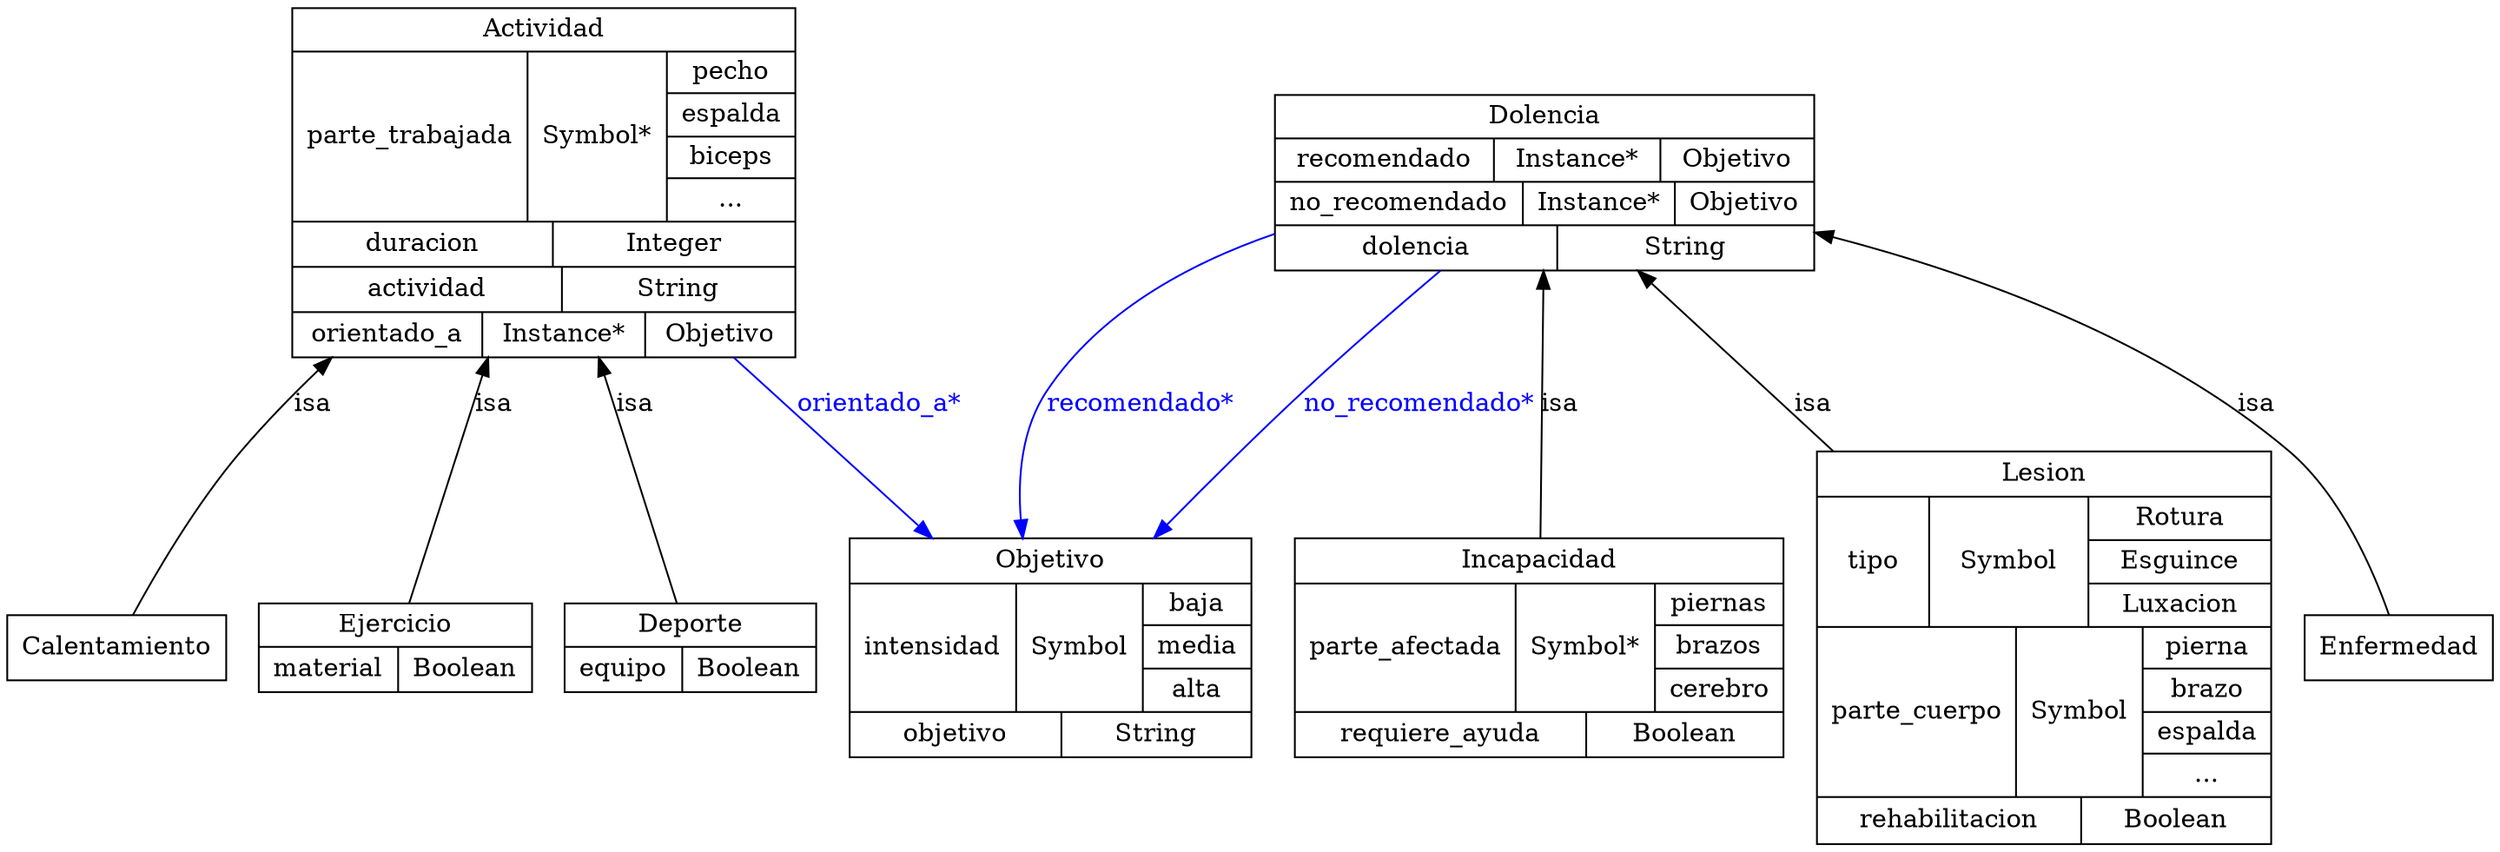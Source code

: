 digraph Practica {
	node [label="\N"];
	graph [bb="0,0,1142,464"];
	Calentamiento [label=Calentamiento, shape=box, color="0.0,0.0,0.0", fontcolor="0.0,0.0,0.0", pos="47,109", width="1.3056", height="0.5"];
	Actividad [label="{Actividad|{parte_trabajada|Symbol*|{pecho|espalda|biceps|...}}|{duracion|Integer}|{actividad|String}|{orientado_a|Instance*|{Objetivo\
}}}", shape=record, color="0.0,0.0,0.0", fontcolor="0.0,0.0,0.0", pos="240,367", rects="126,439,354,463 126,343,228,439 228,343,295,439 295,415,354,439 295,391,354,415 295,367,354,391 295,343,354,367 126,319,245,343 \
245,319,354,343 126,295,248,319 248,295,354,319 126,271,212,295 212,271,285,295 285,271,354,295", width="3.1667", height="2.6806"];
	Incapacidad [label="{Incapacidad|{parte_afectada|Symbol*|{piernas|brazos|cerebro}}|{requiere_ayuda|Boolean}}", shape=record, color="0.0,0.0,0.0", fontcolor="0.0,0.0,0.0", pos="700,109", rects="588,145,812,169 588,73,686,145 686,73,753,145 753,121,812,145 753,97,812,121 753,73,812,97 588,49,719,73 719,49,812,73", width="3.1111", height="1.6806"];
	Dolencia [label="{Dolencia|{recomendado|Instance*|{Objetivo}}|{no_recomendado|Instance*|{Objetivo}}|{dolencia|String}}", shape=record, color="0.0,0.0,0.0", fontcolor="0.0,0.0,0.0", pos="707,367", rects="582,391,832,415 582,367,682,391 682,367,759,391 759,367,832,391 582,343,697,367 697,343,767,367 767,343,832,367 582,319,713,343 \
713,319,832,343", width="3.4722", height="1.3472"];
	Objetivo [label="{Objetivo|{intensidad|Symbol|{baja|media|alta}}|{objetivo|String}}", shape=record, color="0.0,0.0,0.0", fontcolor="0.0,0.0,0.0", pos="475,109", rects="383.5,145,566.5,169 383.5,73,456.5,145 456.5,73,516.5,145 516.5,121,566.5,145 516.5,97,566.5,121 516.5,73,566.5,97 383.5,49,480.5\
,73 480.5,49,566.5,73", width="2.5278", height="1.6806"];
	Ejercicio [label="{Ejercicio|{material|Boolean}}", shape=record, color="0.0,0.0,0.0", fontcolor="0.0,0.0,0.0", pos="172,109", rects="111.5,109,232.5,133 111.5,85,170.5,109 170.5,85,232.5,109", width="1.6667", height="0.68056"];
	Lesion [label="{Lesion|{tipo|Symbol|{Rotura|Esguince|Luxacion}}|{parte_cuerpo|Symbol|{pierna|brazo|espalda|...}}|{rehabilitacion|Boolean}}", shape=record, color="0.0,0.0,0.0", fontcolor="0.0,0.0,0.0", pos="935,109", rects="830,193,1040,217 830,121,882,193 882,121,957,193 957,169,1040,193 957,145,1040,169 957,121,1040,145 830,25,921,121 921,25,981,121\
 981,97,1040,121 981,73,1040,97 981,49,1040,73 981,25,1040,49 830,1,949,25 949,1,1040,25", width="2.9167", height="3.0139"];
	Deporte [label="{Deporte|{equipo|Boolean}}", shape=record, color="0.0,0.0,0.0", fontcolor="0.0,0.0,0.0", pos="308,109", rects="249.5,109,366.5,133 249.5,85,304.5,109 304.5,85,366.5,109", width="1.6111", height="0.68056"];
	Enfermedad [label=Enfermedad, shape=box, color="0.0,0.0,0.0", fontcolor="0.0,0.0,0.0", pos="1100,109", width="1.1667", height="0.5"];
	Actividad -> Calentamiento [dir=back, label=isa, color="0.0,0.0,0.0", fontcolor="0.0,0.0,0.0", pos="s,144.69,270.77 138.14,263.16 125.68,248.5 113.61,233.22 103,218 82.188,188.16 64.193,149.55 54.538,127.2", lp="135,244"];
	Dolencia -> Incapacidad [dir=back, label=isa, color="0.0,0.0,0.0", fontcolor="0.0,0.0,0.0", pos="s,705.69,318.77 705.41,308.52 704.29,266.94 702.77,211.24 701.63,169.26", lp="711,244"];
	Actividad -> Ejercicio [dir=back, label=isa, color="0.0,0.0,0.0", fontcolor="0.0,0.0,0.0", pos="s,214.68,270.93 212.13,261.24 199.68,214.01 186.1,162.49 178.36,133.12", lp="217,244"];
	Dolencia -> Objetivo [label="recomendado*", color="0.6666667,1.0,1.0", fontcolor="0.6666667,1.0,1.0", style=filled, pos="e,459.51,169.31 581.74,335.27 539.44,317.93 496.71,291.6 472,252 458.71,230.71 456.39,203.94 458.44,179.33", lp="514,244"];
	Dolencia -> Objetivo [label="no_recomendado*", color="0.6666667,1.0,1.0", fontcolor="0.6666667,1.0,1.0", style=filled, pos="e,522.61,169.16 657.46,318.99 637.06,298.72 613.46,274.62 593,252 571.46,228.2 548.8,201.24 529.15,177.2", lp="646,244"];
	Dolencia -> Lesion [dir=back, label=isa, color="0.0,0.0,0.0", fontcolor="0.0,0.0,0.0", pos="s,749.62,318.77 756.32,311.2 780.64,283.68 810.83,249.51 839.43,217.15", lp="829,244"];
	Actividad -> Deporte [dir=back, label=isa, color="0.0,0.0,0.0", fontcolor="0.0,0.0,0.0", pos="s,265.32,270.93 267.87,261.24 280.32,214.01 293.9,162.49 301.64,133.12", lp="282,244"];
	Dolencia -> Enfermedad [dir=back, label=isa, color="0.0,0.0,0.0", fontcolor="0.0,0.0,0.0", pos="s,832.21,336.27 841.85,333.12 910.79,310.12 991.94,273.56 1049,218 1075.2,192.49 1089.4,150.92 1095.8,127.17", lp="1034,244"];
	Actividad -> Objetivo [label="orientado_a*", color="0.6666667,1.0,1.0", fontcolor="0.6666667,1.0,1.0", style=filled, pos="e,420.17,169.19 327.51,270.93 356.02,239.63 387.05,205.56 413.26,176.78", lp="393.5,244"];
}
